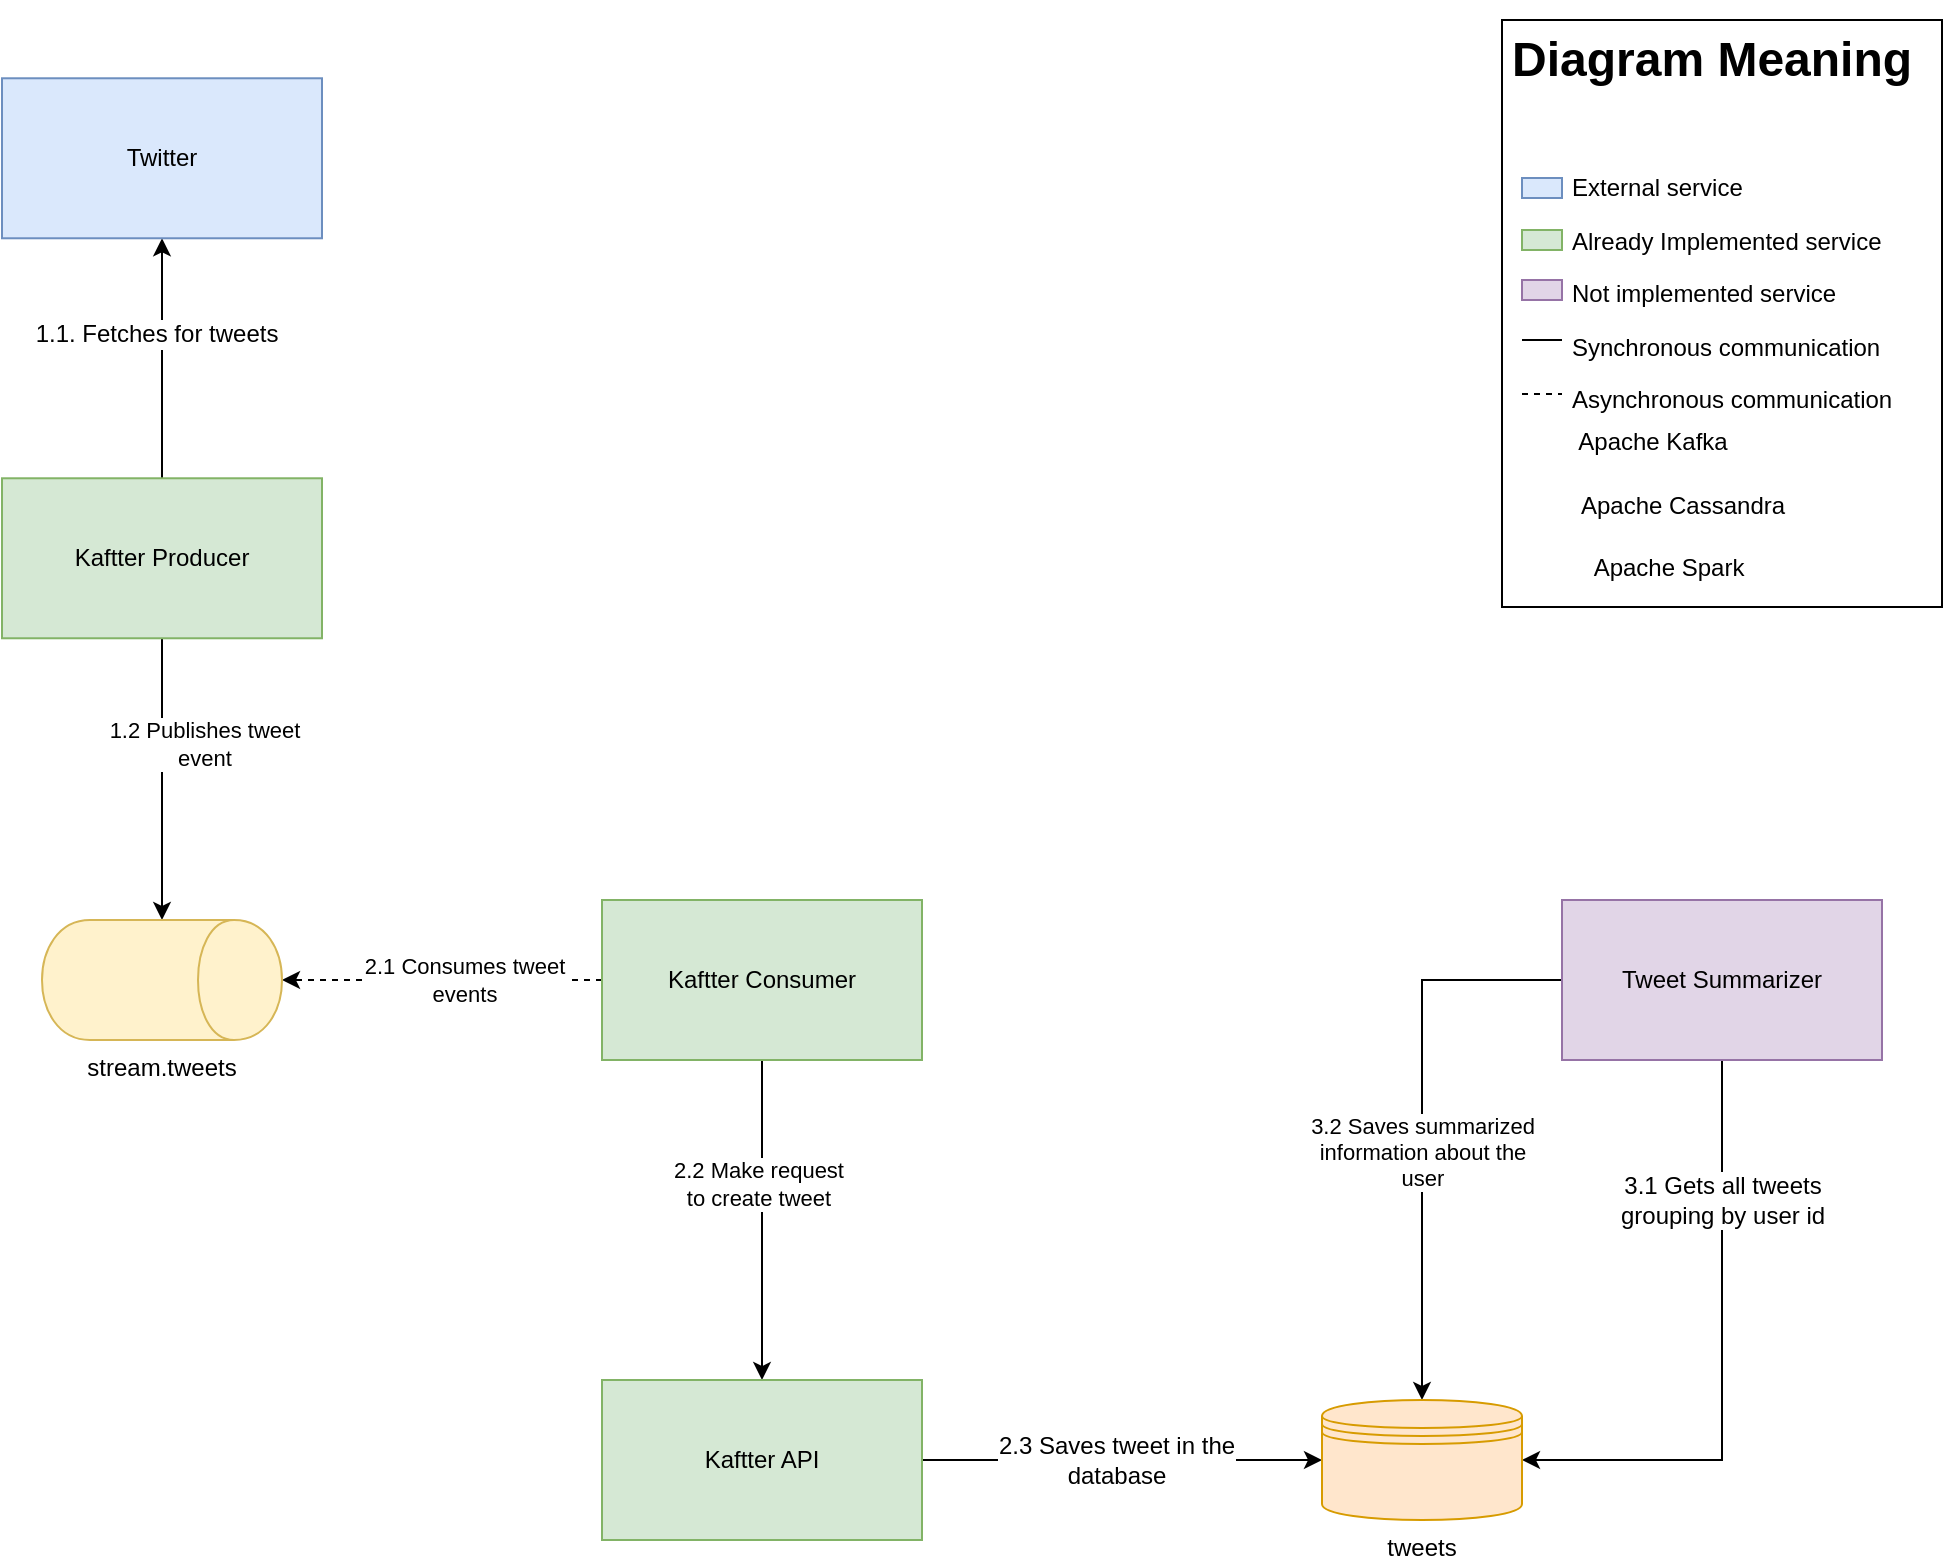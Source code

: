<mxfile version="13.7.3" type="device"><diagram id="vhV8qCgmm4v2_XlPBhhn" name="Kaftter"><mxGraphModel dx="1422" dy="842" grid="1" gridSize="10" guides="1" tooltips="1" connect="1" arrows="1" fold="1" page="1" pageScale="1" pageWidth="850" pageHeight="1100" math="0" shadow="0"><root><mxCell id="0"/><mxCell id="1" parent="0"/><mxCell id="hpEyENifhvBFtiRn1l3H-14" style="edgeStyle=orthogonalEdgeStyle;rounded=0;orthogonalLoop=1;jettySize=auto;html=1;entryX=0.5;entryY=1;entryDx=0;entryDy=0;" parent="1" source="hpEyENifhvBFtiRn1l3H-1" target="hpEyENifhvBFtiRn1l3H-13" edge="1"><mxGeometry relative="1" as="geometry"/></mxCell><mxCell id="hpEyENifhvBFtiRn1l3H-17" value="1.1. Fetches for tweets" style="text;html=1;align=center;verticalAlign=middle;resizable=0;points=[];labelBackgroundColor=#ffffff;" parent="hpEyENifhvBFtiRn1l3H-14" vertex="1" connectable="0"><mxGeometry x="0.212" y="3" relative="1" as="geometry"><mxPoint as="offset"/></mxGeometry></mxCell><mxCell id="gnszNPgnl5Ej_MuwpQ8A-2" style="edgeStyle=orthogonalEdgeStyle;rounded=0;orthogonalLoop=1;jettySize=auto;html=1;exitX=0.5;exitY=1;exitDx=0;exitDy=0;entryX=0;entryY=0.5;entryDx=0;entryDy=0;" parent="1" source="hpEyENifhvBFtiRn1l3H-1" target="hpEyENifhvBFtiRn1l3H-4" edge="1"><mxGeometry relative="1" as="geometry"><mxPoint x="425" y="650" as="targetPoint"/></mxGeometry></mxCell><mxCell id="gnszNPgnl5Ej_MuwpQ8A-3" value="1.2 Publishes tweet&lt;br&gt;event" style="edgeLabel;html=1;align=center;verticalAlign=middle;resizable=0;points=[];" parent="gnszNPgnl5Ej_MuwpQ8A-2" vertex="1" connectable="0"><mxGeometry x="-0.258" relative="1" as="geometry"><mxPoint x="20.4" as="offset"/></mxGeometry></mxCell><mxCell id="hpEyENifhvBFtiRn1l3H-1" value="Kaftter&amp;nbsp;Producer" style="rounded=0;whiteSpace=wrap;html=1;fillColor=#d5e8d4;strokeColor=#82b366;" parent="1" vertex="1"><mxGeometry x="425" y="399.14" width="160" height="80" as="geometry"/></mxCell><mxCell id="hpEyENifhvBFtiRn1l3H-8" style="edgeStyle=orthogonalEdgeStyle;rounded=0;orthogonalLoop=1;jettySize=auto;html=1;" parent="1" source="gnszNPgnl5Ej_MuwpQ8A-4" target="hpEyENifhvBFtiRn1l3H-7" edge="1"><mxGeometry relative="1" as="geometry"><mxPoint x="1225" y="750" as="sourcePoint"/></mxGeometry></mxCell><mxCell id="hpEyENifhvBFtiRn1l3H-22" value="2.3 Saves tweet in the&lt;br&gt;database" style="text;html=1;align=center;verticalAlign=middle;resizable=0;points=[];labelBackgroundColor=#ffffff;" parent="hpEyENifhvBFtiRn1l3H-8" vertex="1" connectable="0"><mxGeometry x="-0.271" relative="1" as="geometry"><mxPoint x="23.43" as="offset"/></mxGeometry></mxCell><mxCell id="gnszNPgnl5Ej_MuwpQ8A-5" style="edgeStyle=orthogonalEdgeStyle;rounded=0;orthogonalLoop=1;jettySize=auto;html=1;dashed=1;" parent="1" source="hpEyENifhvBFtiRn1l3H-2" target="hpEyENifhvBFtiRn1l3H-4" edge="1"><mxGeometry relative="1" as="geometry"><mxPoint x="595" y="660" as="targetPoint"/></mxGeometry></mxCell><mxCell id="gnszNPgnl5Ej_MuwpQ8A-6" value="2.1 Consumes tweet&lt;br&gt;events" style="edgeLabel;html=1;align=center;verticalAlign=middle;resizable=0;points=[];" parent="gnszNPgnl5Ej_MuwpQ8A-5" vertex="1" connectable="0"><mxGeometry x="0.134" y="-2" relative="1" as="geometry"><mxPoint x="20.86" y="2" as="offset"/></mxGeometry></mxCell><mxCell id="gnszNPgnl5Ej_MuwpQ8A-7" style="edgeStyle=orthogonalEdgeStyle;rounded=0;orthogonalLoop=1;jettySize=auto;html=1;" parent="1" source="hpEyENifhvBFtiRn1l3H-2" target="gnszNPgnl5Ej_MuwpQ8A-4" edge="1"><mxGeometry relative="1" as="geometry"/></mxCell><mxCell id="gnszNPgnl5Ej_MuwpQ8A-8" value="2.2 Make request&lt;br&gt;to create tweet" style="edgeLabel;html=1;align=center;verticalAlign=middle;resizable=0;points=[];" parent="gnszNPgnl5Ej_MuwpQ8A-7" vertex="1" connectable="0"><mxGeometry x="-0.23" y="-2" relative="1" as="geometry"><mxPoint as="offset"/></mxGeometry></mxCell><mxCell id="hpEyENifhvBFtiRn1l3H-2" value="Kaftter&amp;nbsp;Consumer" style="rounded=0;whiteSpace=wrap;html=1;fillColor=#d5e8d4;strokeColor=#82b366;" parent="1" vertex="1"><mxGeometry x="725" y="610" width="160" height="80" as="geometry"/></mxCell><mxCell id="hpEyENifhvBFtiRn1l3H-15" style="edgeStyle=orthogonalEdgeStyle;rounded=0;orthogonalLoop=1;jettySize=auto;html=1;entryX=1;entryY=0.5;entryDx=0;entryDy=0;" parent="1" source="hpEyENifhvBFtiRn1l3H-3" target="hpEyENifhvBFtiRn1l3H-7" edge="1"><mxGeometry relative="1" as="geometry"><Array as="points"><mxPoint x="1285" y="890"/></Array></mxGeometry></mxCell><mxCell id="hpEyENifhvBFtiRn1l3H-23" value="3.1 Gets all tweets&lt;br&gt;grouping by user id" style="text;html=1;align=center;verticalAlign=middle;resizable=0;points=[];labelBackgroundColor=#ffffff;" parent="hpEyENifhvBFtiRn1l3H-15" vertex="1" connectable="0"><mxGeometry x="-0.665" y="3" relative="1" as="geometry"><mxPoint x="-3.03" y="19.71" as="offset"/></mxGeometry></mxCell><mxCell id="gnszNPgnl5Ej_MuwpQ8A-9" style="edgeStyle=orthogonalEdgeStyle;rounded=0;orthogonalLoop=1;jettySize=auto;html=1;" parent="1" source="hpEyENifhvBFtiRn1l3H-3" target="hpEyENifhvBFtiRn1l3H-7" edge="1"><mxGeometry relative="1" as="geometry"/></mxCell><mxCell id="gnszNPgnl5Ej_MuwpQ8A-10" value="3.2 Saves summarized&lt;br&gt;information about the&lt;br&gt;user" style="edgeLabel;html=1;align=center;verticalAlign=middle;resizable=0;points=[];" parent="gnszNPgnl5Ej_MuwpQ8A-9" vertex="1" connectable="0"><mxGeometry x="0.111" relative="1" as="geometry"><mxPoint as="offset"/></mxGeometry></mxCell><mxCell id="hpEyENifhvBFtiRn1l3H-3" value="Tweet Summarizer" style="rounded=0;whiteSpace=wrap;html=1;fillColor=#e1d5e7;strokeColor=#9673a6;" parent="1" vertex="1"><mxGeometry x="1205" y="610" width="160" height="80" as="geometry"/></mxCell><mxCell id="hpEyENifhvBFtiRn1l3H-4" value="stream.tweets" style="shape=cylinder;whiteSpace=wrap;html=1;boundedLbl=1;backgroundOutline=1;direction=south;labelPosition=center;verticalLabelPosition=bottom;align=center;verticalAlign=top;fillColor=#fff2cc;strokeColor=#d6b656;" parent="1" vertex="1"><mxGeometry x="445" y="620" width="120" height="60" as="geometry"/></mxCell><mxCell id="hpEyENifhvBFtiRn1l3H-7" value="tweets" style="shape=datastore;whiteSpace=wrap;html=1;fillColor=#ffe6cc;strokeColor=#d79b00;labelPosition=center;verticalLabelPosition=bottom;align=center;verticalAlign=top;" parent="1" vertex="1"><mxGeometry x="1085" y="860" width="100" height="60" as="geometry"/></mxCell><mxCell id="hpEyENifhvBFtiRn1l3H-13" value="Twitter" style="rounded=0;whiteSpace=wrap;html=1;fillColor=#dae8fc;strokeColor=#6c8ebf;" parent="1" vertex="1"><mxGeometry x="425" y="199.14" width="160" height="80" as="geometry"/></mxCell><mxCell id="gnszNPgnl5Ej_MuwpQ8A-4" value="Kaftter API" style="rounded=0;whiteSpace=wrap;html=1;fillColor=#d5e8d4;strokeColor=#82b366;" parent="1" vertex="1"><mxGeometry x="725" y="850" width="160" height="80" as="geometry"/></mxCell><mxCell id="gnszNPgnl5Ej_MuwpQ8A-11" value="&lt;h1&gt;Diagram Meaning&lt;/h1&gt;&lt;p&gt;&lt;br&gt;&lt;/p&gt;&lt;p&gt;&amp;nbsp; &amp;nbsp; &amp;nbsp; &amp;nbsp; &amp;nbsp;External service&lt;/p&gt;&lt;p&gt;&amp;nbsp; &amp;nbsp; &amp;nbsp; &amp;nbsp; &amp;nbsp;Already Implemented service&lt;/p&gt;&lt;p&gt;&amp;nbsp; &amp;nbsp; &amp;nbsp; &amp;nbsp; &amp;nbsp;Not implemented service&lt;/p&gt;&lt;p&gt;&amp;nbsp; &amp;nbsp; &amp;nbsp; &amp;nbsp; &amp;nbsp;Synchronous communication&lt;/p&gt;&lt;p&gt;&amp;nbsp; &amp;nbsp; &amp;nbsp; &amp;nbsp; &amp;nbsp;Asynchronous communication&lt;br&gt;&lt;/p&gt;&lt;p&gt;&lt;br&gt;&lt;/p&gt;&lt;p&gt;&lt;br&gt;&lt;/p&gt;&lt;p&gt;&lt;br&gt;&lt;/p&gt;" style="text;html=1;fillColor=none;spacing=5;spacingTop=-20;whiteSpace=wrap;overflow=hidden;rounded=0;strokeColor=#000000;" parent="1" vertex="1"><mxGeometry x="1175" y="170" width="220" height="293.5" as="geometry"/></mxCell><mxCell id="gnszNPgnl5Ej_MuwpQ8A-12" value="" style="rounded=0;whiteSpace=wrap;html=1;fillColor=#dae8fc;strokeColor=#6c8ebf;" parent="1" vertex="1"><mxGeometry x="1185" y="249" width="20" height="10" as="geometry"/></mxCell><mxCell id="gnszNPgnl5Ej_MuwpQ8A-14" value="" style="rounded=0;whiteSpace=wrap;html=1;fillColor=#d5e8d4;strokeColor=#82b366;" parent="1" vertex="1"><mxGeometry x="1185" y="275" width="20" height="10" as="geometry"/></mxCell><mxCell id="gnszNPgnl5Ej_MuwpQ8A-15" value="" style="rounded=0;whiteSpace=wrap;html=1;fillColor=#e1d5e7;strokeColor=#9673a6;" parent="1" vertex="1"><mxGeometry x="1185" y="300" width="20" height="10" as="geometry"/></mxCell><mxCell id="gnszNPgnl5Ej_MuwpQ8A-19" value="" style="endArrow=none;html=1;" parent="1" edge="1"><mxGeometry width="50" height="50" relative="1" as="geometry"><mxPoint x="1185" y="330" as="sourcePoint"/><mxPoint x="1205" y="330" as="targetPoint"/></mxGeometry></mxCell><mxCell id="gnszNPgnl5Ej_MuwpQ8A-21" value="" style="endArrow=none;html=1;dashed=1;" parent="1" edge="1"><mxGeometry width="50" height="50" relative="1" as="geometry"><mxPoint x="1185" y="357" as="sourcePoint"/><mxPoint x="1205" y="357" as="targetPoint"/></mxGeometry></mxCell><mxCell id="pzULLApcuNVzsBI0JJte-2" value="" style="shape=image;verticalLabelPosition=bottom;verticalAlign=top;imageAspect=0;image=https://upload.wikimedia.org/wikipedia/commons/thumb/0/05/Apache_kafka.svg/1200px-Apache_kafka.svg.png;aspect=fixed;" parent="1" vertex="1"><mxGeometry x="545" y="657.5" width="20" height="32.5" as="geometry"/></mxCell><mxCell id="pzULLApcuNVzsBI0JJte-3" value="" style="shape=image;verticalLabelPosition=bottom;verticalAlign=top;imageAspect=0;image=https://upload.wikimedia.org/wikipedia/commons/thumb/5/5e/Cassandra_logo.svg/1280px-Cassandra_logo.svg.png;aspect=fixed;" parent="1" vertex="1"><mxGeometry x="1165" y="903.15" width="40" height="26.85" as="geometry"/></mxCell><mxCell id="pzULLApcuNVzsBI0JJte-4" value="" style="shape=image;verticalLabelPosition=bottom;verticalAlign=top;imageAspect=0;image=https://upload.wikimedia.org/wikipedia/commons/thumb/0/05/Apache_kafka.svg/1200px-Apache_kafka.svg.png;aspect=fixed;" parent="1" vertex="1"><mxGeometry x="1190.54" y="369" width="14.46" height="23.5" as="geometry"/></mxCell><mxCell id="pzULLApcuNVzsBI0JJte-5" value="Apache Kafka" style="text;html=1;align=center;verticalAlign=middle;resizable=0;points=[];autosize=1;" parent="1" vertex="1"><mxGeometry x="1205" y="370.75" width="90" height="20" as="geometry"/></mxCell><mxCell id="pzULLApcuNVzsBI0JJte-6" value="" style="shape=image;verticalLabelPosition=bottom;verticalAlign=top;imageAspect=0;image=https://upload.wikimedia.org/wikipedia/commons/thumb/5/5e/Cassandra_logo.svg/1280px-Cassandra_logo.svg.png;aspect=fixed;" parent="1" vertex="1"><mxGeometry x="1182.77" y="402.5" width="30" height="20.14" as="geometry"/></mxCell><mxCell id="pzULLApcuNVzsBI0JJte-7" value="Apache Cassandra" style="text;html=1;align=center;verticalAlign=middle;resizable=0;points=[];autosize=1;" parent="1" vertex="1"><mxGeometry x="1205" y="402.5" width="120" height="20" as="geometry"/></mxCell><mxCell id="pzULLApcuNVzsBI0JJte-8" value="" style="shape=image;verticalLabelPosition=bottom;verticalAlign=top;imageAspect=0;image=https://upload.wikimedia.org/wikipedia/commons/thumb/f/f3/Apache_Spark_logo.svg/1280px-Apache_Spark_logo.svg.png;aspect=fixed;" parent="1" vertex="1"><mxGeometry x="1325" y="664" width="60" height="31.27" as="geometry"/></mxCell><mxCell id="pzULLApcuNVzsBI0JJte-9" value="" style="shape=image;verticalLabelPosition=bottom;verticalAlign=top;imageAspect=0;image=https://upload.wikimedia.org/wikipedia/commons/thumb/f/f3/Apache_Spark_logo.svg/1280px-Apache_Spark_logo.svg.png;aspect=fixed;" parent="1" vertex="1"><mxGeometry x="1182.77" y="433.5" width="38.38" height="20" as="geometry"/></mxCell><mxCell id="pzULLApcuNVzsBI0JJte-10" value="Apache Spark" style="text;html=1;align=center;verticalAlign=middle;resizable=0;points=[];autosize=1;" parent="1" vertex="1"><mxGeometry x="1212.77" y="433.5" width="90" height="20" as="geometry"/></mxCell></root></mxGraphModel></diagram></mxfile>
